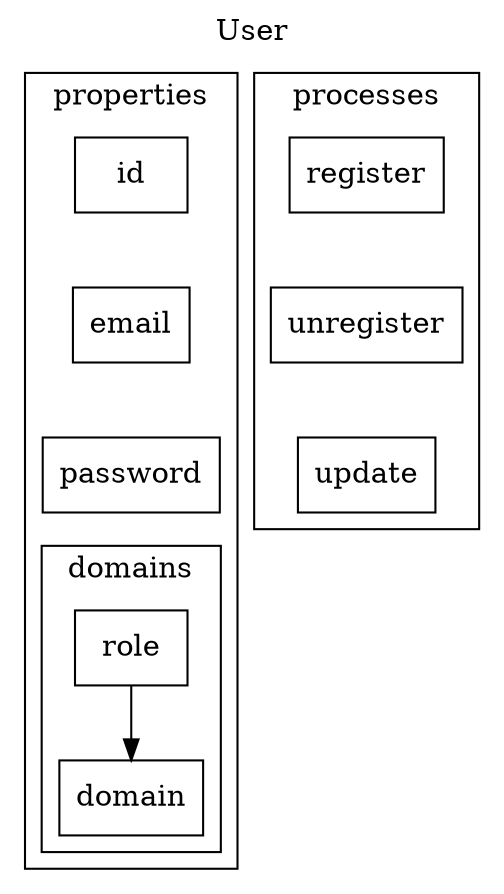 digraph user{
    labelloc=t
    label="User"
    subgraph cluster_properties{
        label="properties"
        id[shape=rectangle]
        email[shape=rectangle]
        password[shape=rectangle]
        subgraph cluster_domains{
            label="domains"
            domain[shape=rectangle]
            role[shape=rectangle]

            role->domain
        }

        id->email->password->role[style=invis]
    }
    subgraph cluster_processes{
        label="processes"
        register[shape=rectangle]
        unregister[shape=rectangle]
        update[shape=rectangle]

        register->
        unregister->
        update[style=invis]
    }
}